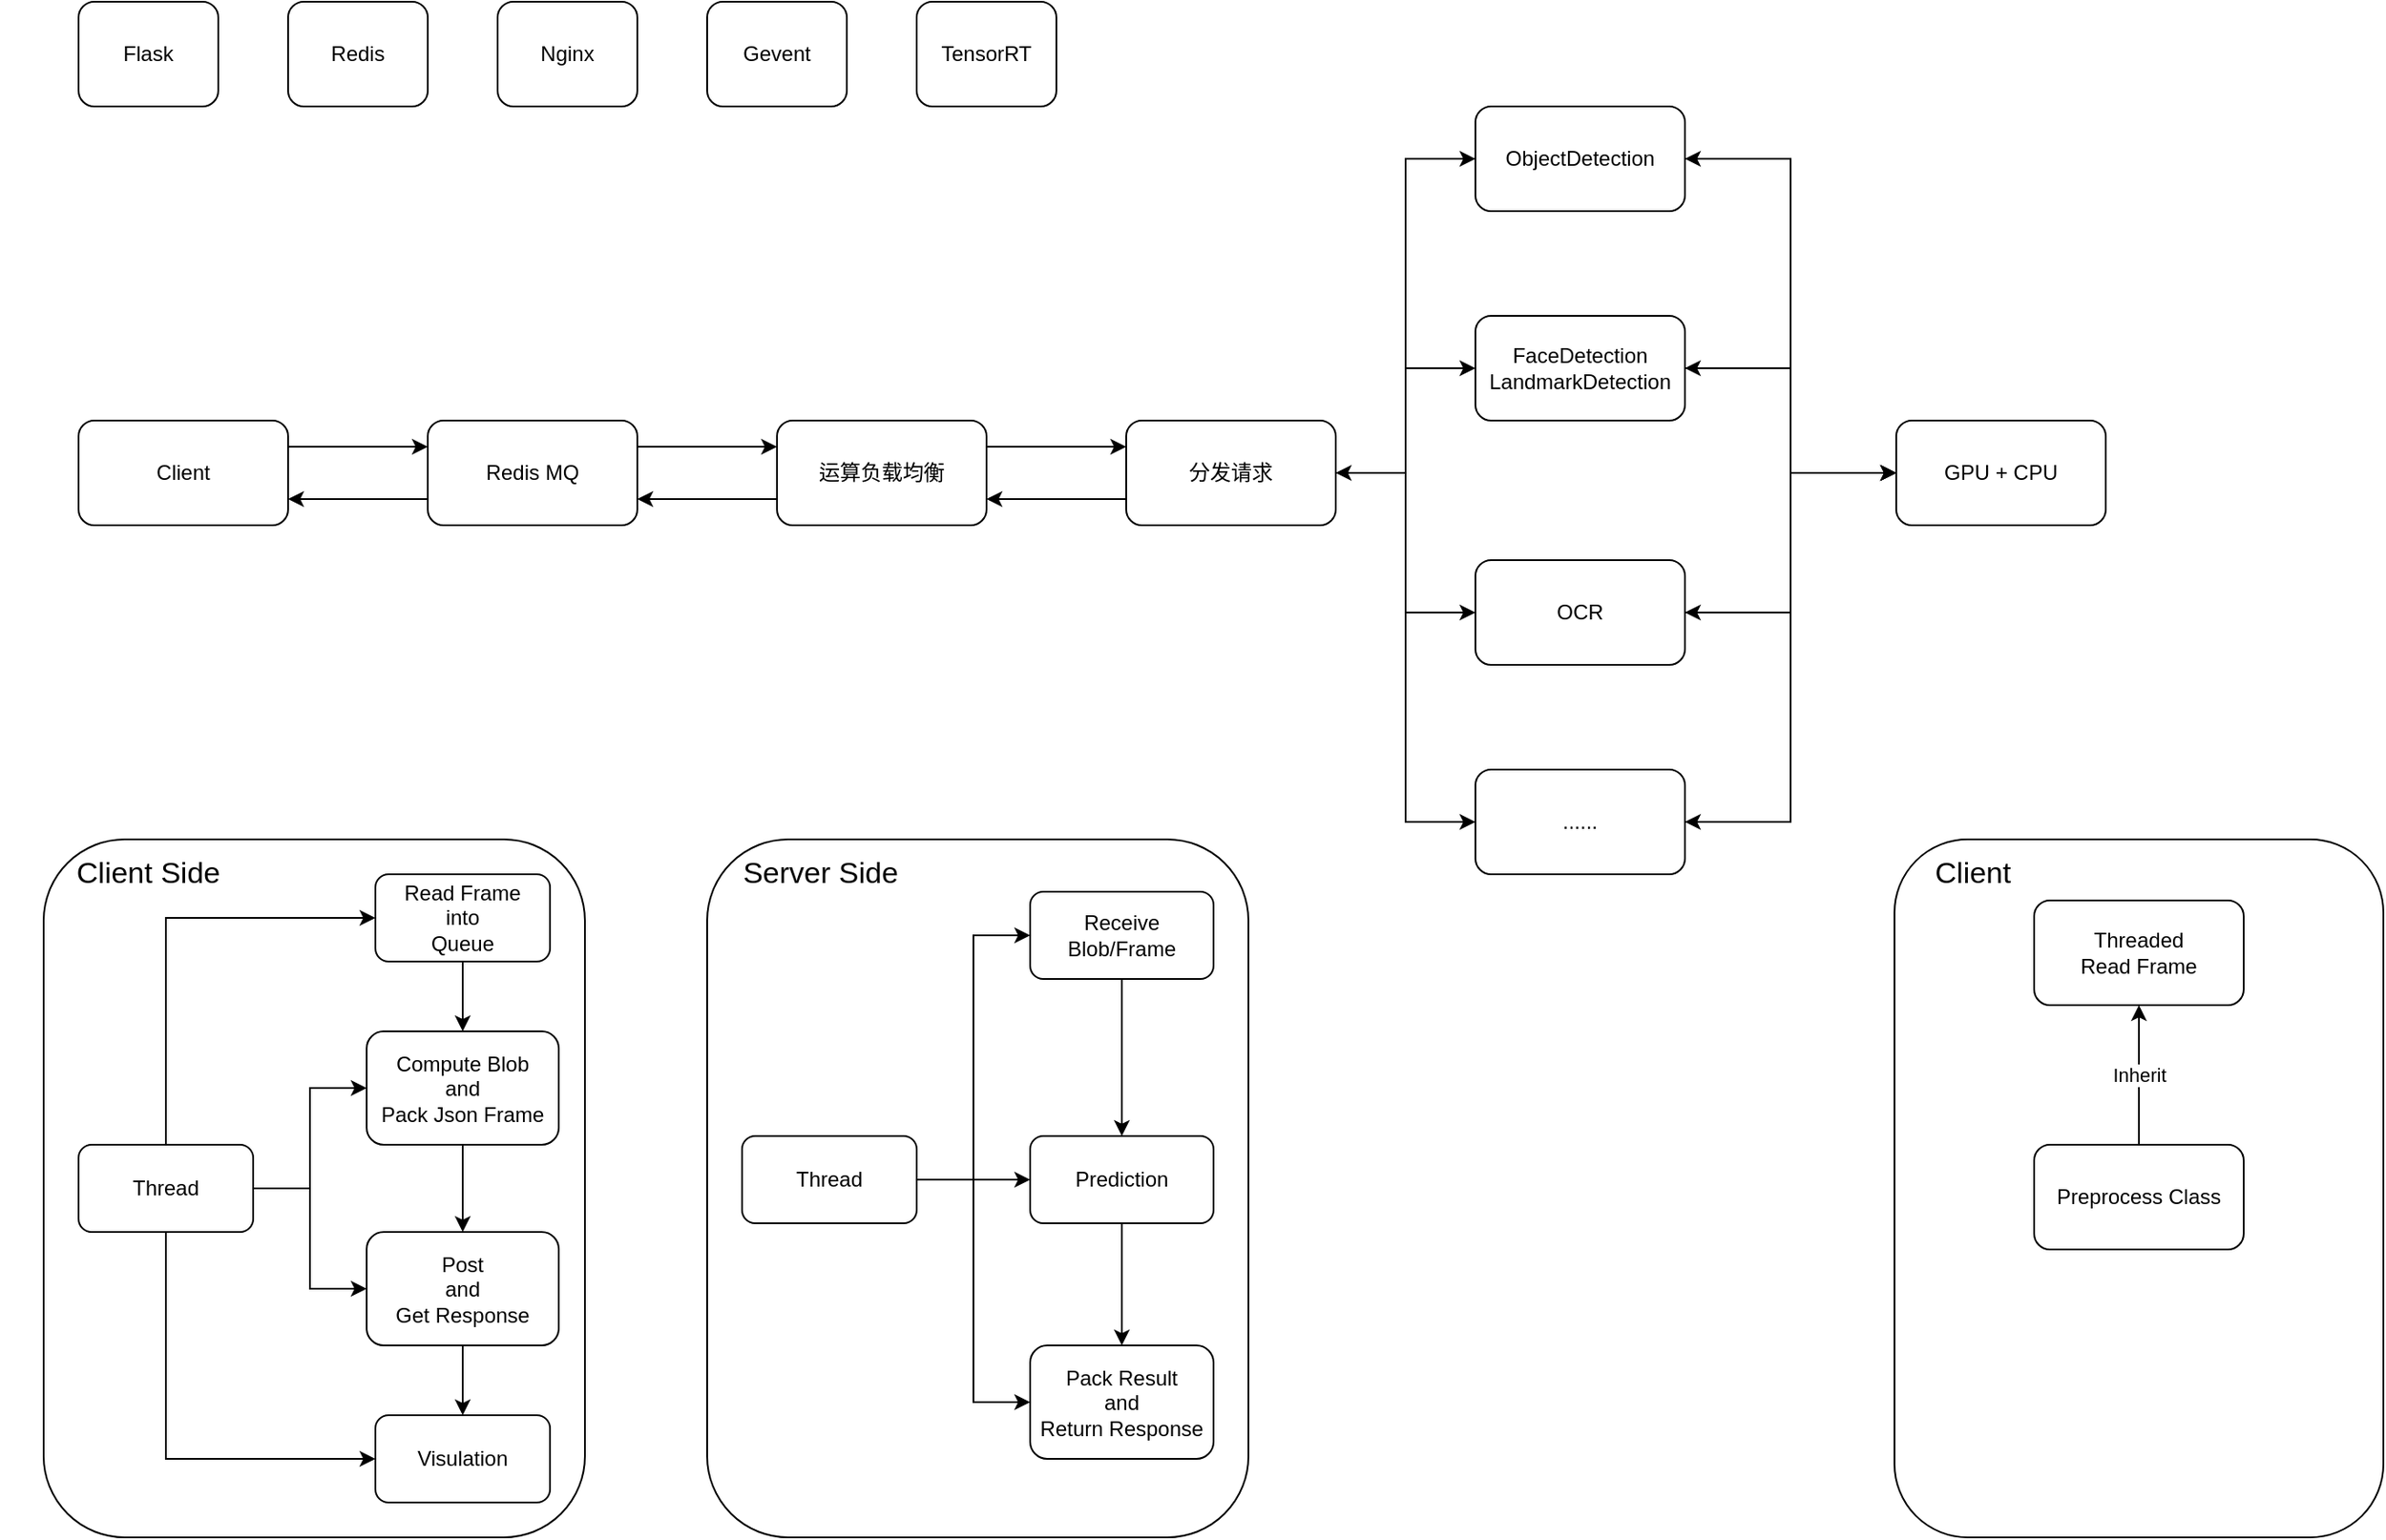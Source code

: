 <mxfile version="14.0.5" type="github">
  <diagram id="7dhG77_Q10vjQAKvfWMw" name="Page-1">
    <mxGraphModel dx="864" dy="564" grid="1" gridSize="10" guides="1" tooltips="1" connect="1" arrows="1" fold="1" page="1" pageScale="1" pageWidth="827" pageHeight="1169" math="0" shadow="0">
      <root>
        <mxCell id="0" />
        <mxCell id="1" parent="0" />
        <mxCell id="WyiyPVkX2-RSNoQSLLox-2" style="edgeStyle=orthogonalEdgeStyle;rounded=0;orthogonalLoop=1;jettySize=auto;html=1;exitX=1;exitY=0.25;exitDx=0;exitDy=0;entryX=0;entryY=0.25;entryDx=0;entryDy=0;" parent="1" source="9NKGEl0jnILZwDAVQmjc-1" target="9NKGEl0jnILZwDAVQmjc-3" edge="1">
          <mxGeometry relative="1" as="geometry" />
        </mxCell>
        <mxCell id="9NKGEl0jnILZwDAVQmjc-1" value="Client" style="rounded=1;whiteSpace=wrap;html=1;" parent="1" vertex="1">
          <mxGeometry x="80" y="280" width="120" height="60" as="geometry" />
        </mxCell>
        <mxCell id="i9eNnEVXPlJ7ctMdqRhR-3" style="edgeStyle=orthogonalEdgeStyle;rounded=0;orthogonalLoop=1;jettySize=auto;html=1;exitX=0;exitY=0.75;exitDx=0;exitDy=0;entryX=1;entryY=0.75;entryDx=0;entryDy=0;" parent="1" source="9NKGEl0jnILZwDAVQmjc-3" target="9NKGEl0jnILZwDAVQmjc-1" edge="1">
          <mxGeometry relative="1" as="geometry" />
        </mxCell>
        <mxCell id="i9eNnEVXPlJ7ctMdqRhR-4" style="edgeStyle=orthogonalEdgeStyle;rounded=0;orthogonalLoop=1;jettySize=auto;html=1;exitX=1;exitY=0.25;exitDx=0;exitDy=0;entryX=0;entryY=0.25;entryDx=0;entryDy=0;" parent="1" source="9NKGEl0jnILZwDAVQmjc-3" target="i9eNnEVXPlJ7ctMdqRhR-1" edge="1">
          <mxGeometry relative="1" as="geometry" />
        </mxCell>
        <mxCell id="9NKGEl0jnILZwDAVQmjc-3" value="Redis MQ" style="rounded=1;whiteSpace=wrap;html=1;" parent="1" vertex="1">
          <mxGeometry x="280" y="280" width="120" height="60" as="geometry" />
        </mxCell>
        <mxCell id="i9eNnEVXPlJ7ctMdqRhR-5" style="edgeStyle=orthogonalEdgeStyle;rounded=0;orthogonalLoop=1;jettySize=auto;html=1;exitX=0;exitY=0.75;exitDx=0;exitDy=0;entryX=1;entryY=0.75;entryDx=0;entryDy=0;" parent="1" source="i9eNnEVXPlJ7ctMdqRhR-1" target="9NKGEl0jnILZwDAVQmjc-3" edge="1">
          <mxGeometry relative="1" as="geometry" />
        </mxCell>
        <mxCell id="Oo6SzhEoN0E3CcnQ-WtD-2" style="edgeStyle=orthogonalEdgeStyle;rounded=0;orthogonalLoop=1;jettySize=auto;html=1;exitX=1;exitY=0.25;exitDx=0;exitDy=0;entryX=0;entryY=0.25;entryDx=0;entryDy=0;" parent="1" source="i9eNnEVXPlJ7ctMdqRhR-1" target="Oo6SzhEoN0E3CcnQ-WtD-1" edge="1">
          <mxGeometry relative="1" as="geometry" />
        </mxCell>
        <mxCell id="i9eNnEVXPlJ7ctMdqRhR-1" value="运算负载均衡" style="rounded=1;whiteSpace=wrap;html=1;" parent="1" vertex="1">
          <mxGeometry x="480" y="280" width="120" height="60" as="geometry" />
        </mxCell>
        <mxCell id="Oo6SzhEoN0E3CcnQ-WtD-21" style="edgeStyle=orthogonalEdgeStyle;rounded=0;orthogonalLoop=1;jettySize=auto;html=1;entryX=1;entryY=0.5;entryDx=0;entryDy=0;" parent="1" source="i9eNnEVXPlJ7ctMdqRhR-6" target="Oo6SzhEoN0E3CcnQ-WtD-4" edge="1">
          <mxGeometry relative="1" as="geometry" />
        </mxCell>
        <mxCell id="Oo6SzhEoN0E3CcnQ-WtD-22" style="edgeStyle=orthogonalEdgeStyle;rounded=0;orthogonalLoop=1;jettySize=auto;html=1;entryX=1;entryY=0.5;entryDx=0;entryDy=0;" parent="1" source="i9eNnEVXPlJ7ctMdqRhR-6" target="Oo6SzhEoN0E3CcnQ-WtD-5" edge="1">
          <mxGeometry relative="1" as="geometry" />
        </mxCell>
        <mxCell id="Oo6SzhEoN0E3CcnQ-WtD-23" style="edgeStyle=orthogonalEdgeStyle;rounded=0;orthogonalLoop=1;jettySize=auto;html=1;entryX=1;entryY=0.5;entryDx=0;entryDy=0;" parent="1" source="i9eNnEVXPlJ7ctMdqRhR-6" target="Oo6SzhEoN0E3CcnQ-WtD-6" edge="1">
          <mxGeometry relative="1" as="geometry" />
        </mxCell>
        <mxCell id="Oo6SzhEoN0E3CcnQ-WtD-24" style="edgeStyle=orthogonalEdgeStyle;rounded=0;orthogonalLoop=1;jettySize=auto;html=1;entryX=1;entryY=0.5;entryDx=0;entryDy=0;" parent="1" source="i9eNnEVXPlJ7ctMdqRhR-6" target="Oo6SzhEoN0E3CcnQ-WtD-7" edge="1">
          <mxGeometry relative="1" as="geometry" />
        </mxCell>
        <mxCell id="i9eNnEVXPlJ7ctMdqRhR-6" value="GPU + CPU" style="rounded=1;whiteSpace=wrap;html=1;" parent="1" vertex="1">
          <mxGeometry x="1121" y="280" width="120" height="60" as="geometry" />
        </mxCell>
        <mxCell id="1QFQKJrHIQteWZRxJTOW-2" value="Flask" style="rounded=1;whiteSpace=wrap;html=1;" parent="1" vertex="1">
          <mxGeometry x="80" y="40" width="80" height="60" as="geometry" />
        </mxCell>
        <mxCell id="1QFQKJrHIQteWZRxJTOW-7" value="Redis" style="rounded=1;whiteSpace=wrap;html=1;" parent="1" vertex="1">
          <mxGeometry x="200" y="40" width="80" height="60" as="geometry" />
        </mxCell>
        <mxCell id="1QFQKJrHIQteWZRxJTOW-8" value="Nginx" style="rounded=1;whiteSpace=wrap;html=1;" parent="1" vertex="1">
          <mxGeometry x="320" y="40" width="80" height="60" as="geometry" />
        </mxCell>
        <mxCell id="1QFQKJrHIQteWZRxJTOW-9" value="Gevent" style="rounded=1;whiteSpace=wrap;html=1;" parent="1" vertex="1">
          <mxGeometry x="440" y="40" width="80" height="60" as="geometry" />
        </mxCell>
        <mxCell id="Oo6SzhEoN0E3CcnQ-WtD-3" style="edgeStyle=orthogonalEdgeStyle;rounded=0;orthogonalLoop=1;jettySize=auto;html=1;exitX=0;exitY=0.75;exitDx=0;exitDy=0;entryX=1;entryY=0.75;entryDx=0;entryDy=0;" parent="1" source="Oo6SzhEoN0E3CcnQ-WtD-1" target="i9eNnEVXPlJ7ctMdqRhR-1" edge="1">
          <mxGeometry relative="1" as="geometry" />
        </mxCell>
        <mxCell id="Oo6SzhEoN0E3CcnQ-WtD-16" style="edgeStyle=orthogonalEdgeStyle;rounded=0;orthogonalLoop=1;jettySize=auto;html=1;entryX=0;entryY=0.5;entryDx=0;entryDy=0;" parent="1" source="Oo6SzhEoN0E3CcnQ-WtD-1" target="Oo6SzhEoN0E3CcnQ-WtD-4" edge="1">
          <mxGeometry relative="1" as="geometry" />
        </mxCell>
        <mxCell id="Oo6SzhEoN0E3CcnQ-WtD-17" style="edgeStyle=orthogonalEdgeStyle;rounded=0;orthogonalLoop=1;jettySize=auto;html=1;entryX=0;entryY=0.5;entryDx=0;entryDy=0;" parent="1" source="Oo6SzhEoN0E3CcnQ-WtD-1" target="Oo6SzhEoN0E3CcnQ-WtD-5" edge="1">
          <mxGeometry relative="1" as="geometry" />
        </mxCell>
        <mxCell id="Oo6SzhEoN0E3CcnQ-WtD-18" style="edgeStyle=orthogonalEdgeStyle;rounded=0;orthogonalLoop=1;jettySize=auto;html=1;entryX=0;entryY=0.5;entryDx=0;entryDy=0;" parent="1" source="Oo6SzhEoN0E3CcnQ-WtD-1" target="Oo6SzhEoN0E3CcnQ-WtD-6" edge="1">
          <mxGeometry relative="1" as="geometry" />
        </mxCell>
        <mxCell id="Oo6SzhEoN0E3CcnQ-WtD-19" style="edgeStyle=orthogonalEdgeStyle;rounded=0;orthogonalLoop=1;jettySize=auto;html=1;entryX=0;entryY=0.5;entryDx=0;entryDy=0;" parent="1" source="Oo6SzhEoN0E3CcnQ-WtD-1" target="Oo6SzhEoN0E3CcnQ-WtD-7" edge="1">
          <mxGeometry relative="1" as="geometry" />
        </mxCell>
        <mxCell id="Oo6SzhEoN0E3CcnQ-WtD-1" value="分发请求" style="rounded=1;whiteSpace=wrap;html=1;" parent="1" vertex="1">
          <mxGeometry x="680" y="280" width="120" height="60" as="geometry" />
        </mxCell>
        <mxCell id="Oo6SzhEoN0E3CcnQ-WtD-12" style="edgeStyle=orthogonalEdgeStyle;rounded=0;orthogonalLoop=1;jettySize=auto;html=1;entryX=0;entryY=0.5;entryDx=0;entryDy=0;" parent="1" source="Oo6SzhEoN0E3CcnQ-WtD-4" target="i9eNnEVXPlJ7ctMdqRhR-6" edge="1">
          <mxGeometry relative="1" as="geometry" />
        </mxCell>
        <mxCell id="Oo6SzhEoN0E3CcnQ-WtD-20" style="edgeStyle=orthogonalEdgeStyle;rounded=0;orthogonalLoop=1;jettySize=auto;html=1;entryX=1;entryY=0.5;entryDx=0;entryDy=0;" parent="1" source="Oo6SzhEoN0E3CcnQ-WtD-4" target="Oo6SzhEoN0E3CcnQ-WtD-1" edge="1">
          <mxGeometry relative="1" as="geometry" />
        </mxCell>
        <mxCell id="Oo6SzhEoN0E3CcnQ-WtD-4" value="ObjectDetection" style="rounded=1;whiteSpace=wrap;html=1;" parent="1" vertex="1">
          <mxGeometry x="880" y="100" width="120" height="60" as="geometry" />
        </mxCell>
        <mxCell id="Oo6SzhEoN0E3CcnQ-WtD-13" style="edgeStyle=orthogonalEdgeStyle;rounded=0;orthogonalLoop=1;jettySize=auto;html=1;" parent="1" source="Oo6SzhEoN0E3CcnQ-WtD-5" target="i9eNnEVXPlJ7ctMdqRhR-6" edge="1">
          <mxGeometry relative="1" as="geometry" />
        </mxCell>
        <mxCell id="Oo6SzhEoN0E3CcnQ-WtD-5" value="FaceDetection&lt;br&gt;LandmarkDetection" style="rounded=1;whiteSpace=wrap;html=1;" parent="1" vertex="1">
          <mxGeometry x="880" y="220" width="120" height="60" as="geometry" />
        </mxCell>
        <mxCell id="Oo6SzhEoN0E3CcnQ-WtD-14" style="edgeStyle=orthogonalEdgeStyle;rounded=0;orthogonalLoop=1;jettySize=auto;html=1;entryX=0;entryY=0.5;entryDx=0;entryDy=0;" parent="1" source="Oo6SzhEoN0E3CcnQ-WtD-6" target="i9eNnEVXPlJ7ctMdqRhR-6" edge="1">
          <mxGeometry relative="1" as="geometry" />
        </mxCell>
        <mxCell id="Oo6SzhEoN0E3CcnQ-WtD-6" value="OCR" style="rounded=1;whiteSpace=wrap;html=1;" parent="1" vertex="1">
          <mxGeometry x="880" y="360" width="120" height="60" as="geometry" />
        </mxCell>
        <mxCell id="Oo6SzhEoN0E3CcnQ-WtD-15" style="edgeStyle=orthogonalEdgeStyle;rounded=0;orthogonalLoop=1;jettySize=auto;html=1;entryX=0;entryY=0.5;entryDx=0;entryDy=0;" parent="1" source="Oo6SzhEoN0E3CcnQ-WtD-7" target="i9eNnEVXPlJ7ctMdqRhR-6" edge="1">
          <mxGeometry relative="1" as="geometry" />
        </mxCell>
        <mxCell id="Oo6SzhEoN0E3CcnQ-WtD-7" value="......" style="rounded=1;whiteSpace=wrap;html=1;" parent="1" vertex="1">
          <mxGeometry x="880" y="480" width="120" height="60" as="geometry" />
        </mxCell>
        <mxCell id="Oo6SzhEoN0E3CcnQ-WtD-10" value="TensorRT" style="rounded=1;whiteSpace=wrap;html=1;" parent="1" vertex="1">
          <mxGeometry x="560" y="40" width="80" height="60" as="geometry" />
        </mxCell>
        <mxCell id="kNVmFIi3BoLwCQZXjS9n-1" value="" style="rounded=1;whiteSpace=wrap;html=1;" parent="1" vertex="1">
          <mxGeometry x="60" y="520" width="310" height="400" as="geometry" />
        </mxCell>
        <mxCell id="kNVmFIi3BoLwCQZXjS9n-4" value="&lt;font style=&quot;font-size: 17px&quot;&gt;Client Side&lt;br&gt;&lt;/font&gt;" style="text;html=1;strokeColor=none;fillColor=none;align=center;verticalAlign=middle;whiteSpace=wrap;rounded=0;" parent="1" vertex="1">
          <mxGeometry x="35" y="520" width="170" height="40" as="geometry" />
        </mxCell>
        <mxCell id="kNVmFIi3BoLwCQZXjS9n-15" style="edgeStyle=orthogonalEdgeStyle;rounded=0;orthogonalLoop=1;jettySize=auto;html=1;entryX=0;entryY=0.5;entryDx=0;entryDy=0;" parent="1" source="kNVmFIi3BoLwCQZXjS9n-6" target="kNVmFIi3BoLwCQZXjS9n-12" edge="1">
          <mxGeometry relative="1" as="geometry">
            <Array as="points">
              <mxPoint x="130" y="565" />
            </Array>
          </mxGeometry>
        </mxCell>
        <mxCell id="kNVmFIi3BoLwCQZXjS9n-23" style="edgeStyle=orthogonalEdgeStyle;rounded=0;orthogonalLoop=1;jettySize=auto;html=1;entryX=0;entryY=0.5;entryDx=0;entryDy=0;" parent="1" source="kNVmFIi3BoLwCQZXjS9n-6" target="kNVmFIi3BoLwCQZXjS9n-22" edge="1">
          <mxGeometry relative="1" as="geometry">
            <Array as="points">
              <mxPoint x="130" y="875" />
            </Array>
          </mxGeometry>
        </mxCell>
        <mxCell id="kNVmFIi3BoLwCQZXjS9n-26" style="edgeStyle=orthogonalEdgeStyle;rounded=0;orthogonalLoop=1;jettySize=auto;html=1;entryX=0;entryY=0.5;entryDx=0;entryDy=0;" parent="1" source="kNVmFIi3BoLwCQZXjS9n-6" target="kNVmFIi3BoLwCQZXjS9n-13" edge="1">
          <mxGeometry relative="1" as="geometry" />
        </mxCell>
        <mxCell id="kNVmFIi3BoLwCQZXjS9n-29" style="edgeStyle=orthogonalEdgeStyle;rounded=0;orthogonalLoop=1;jettySize=auto;html=1;entryX=0;entryY=0.5;entryDx=0;entryDy=0;" parent="1" source="kNVmFIi3BoLwCQZXjS9n-6" target="kNVmFIi3BoLwCQZXjS9n-28" edge="1">
          <mxGeometry relative="1" as="geometry" />
        </mxCell>
        <mxCell id="kNVmFIi3BoLwCQZXjS9n-6" value="Thread" style="rounded=1;whiteSpace=wrap;html=1;" parent="1" vertex="1">
          <mxGeometry x="80" y="695" width="100" height="50" as="geometry" />
        </mxCell>
        <mxCell id="kNVmFIi3BoLwCQZXjS9n-18" style="edgeStyle=orthogonalEdgeStyle;rounded=0;orthogonalLoop=1;jettySize=auto;html=1;entryX=0.5;entryY=0;entryDx=0;entryDy=0;" parent="1" source="kNVmFIi3BoLwCQZXjS9n-12" target="kNVmFIi3BoLwCQZXjS9n-13" edge="1">
          <mxGeometry relative="1" as="geometry" />
        </mxCell>
        <mxCell id="kNVmFIi3BoLwCQZXjS9n-12" value="Read Frame&lt;br&gt;into&lt;br&gt;Queue" style="rounded=1;whiteSpace=wrap;html=1;" parent="1" vertex="1">
          <mxGeometry x="250" y="540" width="100" height="50" as="geometry" />
        </mxCell>
        <mxCell id="kNVmFIi3BoLwCQZXjS9n-30" style="edgeStyle=orthogonalEdgeStyle;rounded=0;orthogonalLoop=1;jettySize=auto;html=1;entryX=0.5;entryY=0;entryDx=0;entryDy=0;" parent="1" source="kNVmFIi3BoLwCQZXjS9n-13" target="kNVmFIi3BoLwCQZXjS9n-28" edge="1">
          <mxGeometry relative="1" as="geometry" />
        </mxCell>
        <mxCell id="kNVmFIi3BoLwCQZXjS9n-13" value="Compute Blob&lt;br&gt;and&lt;br&gt;Pack Json Frame" style="rounded=1;whiteSpace=wrap;html=1;" parent="1" vertex="1">
          <mxGeometry x="245" y="630" width="110" height="65" as="geometry" />
        </mxCell>
        <mxCell id="kNVmFIi3BoLwCQZXjS9n-22" value="Visulation" style="rounded=1;whiteSpace=wrap;html=1;" parent="1" vertex="1">
          <mxGeometry x="250" y="850" width="100" height="50" as="geometry" />
        </mxCell>
        <mxCell id="kNVmFIi3BoLwCQZXjS9n-31" style="edgeStyle=orthogonalEdgeStyle;rounded=0;orthogonalLoop=1;jettySize=auto;html=1;entryX=0.5;entryY=0;entryDx=0;entryDy=0;" parent="1" source="kNVmFIi3BoLwCQZXjS9n-28" target="kNVmFIi3BoLwCQZXjS9n-22" edge="1">
          <mxGeometry relative="1" as="geometry" />
        </mxCell>
        <mxCell id="kNVmFIi3BoLwCQZXjS9n-28" value="Post&lt;br&gt;and&lt;br&gt;Get Response" style="rounded=1;whiteSpace=wrap;html=1;" parent="1" vertex="1">
          <mxGeometry x="245" y="745" width="110" height="65" as="geometry" />
        </mxCell>
        <mxCell id="kNVmFIi3BoLwCQZXjS9n-32" value="" style="rounded=1;whiteSpace=wrap;html=1;" parent="1" vertex="1">
          <mxGeometry x="440" y="520" width="310" height="400" as="geometry" />
        </mxCell>
        <mxCell id="kNVmFIi3BoLwCQZXjS9n-33" value="&lt;font style=&quot;font-size: 17px&quot;&gt;Server Side&lt;br&gt;&lt;/font&gt;" style="text;html=1;strokeColor=none;fillColor=none;align=center;verticalAlign=middle;whiteSpace=wrap;rounded=0;" parent="1" vertex="1">
          <mxGeometry x="450" y="520" width="110" height="40" as="geometry" />
        </mxCell>
        <mxCell id="kNVmFIi3BoLwCQZXjS9n-37" style="edgeStyle=orthogonalEdgeStyle;rounded=0;orthogonalLoop=1;jettySize=auto;html=1;entryX=0;entryY=0.5;entryDx=0;entryDy=0;" parent="1" source="kNVmFIi3BoLwCQZXjS9n-38" target="kNVmFIi3BoLwCQZXjS9n-45" edge="1">
          <mxGeometry relative="1" as="geometry" />
        </mxCell>
        <mxCell id="kNVmFIi3BoLwCQZXjS9n-46" style="edgeStyle=orthogonalEdgeStyle;rounded=0;orthogonalLoop=1;jettySize=auto;html=1;entryX=0;entryY=0.5;entryDx=0;entryDy=0;" parent="1" source="kNVmFIi3BoLwCQZXjS9n-38" target="kNVmFIi3BoLwCQZXjS9n-40" edge="1">
          <mxGeometry relative="1" as="geometry" />
        </mxCell>
        <mxCell id="kNVmFIi3BoLwCQZXjS9n-51" style="edgeStyle=orthogonalEdgeStyle;rounded=0;orthogonalLoop=1;jettySize=auto;html=1;entryX=0;entryY=0.5;entryDx=0;entryDy=0;" parent="1" source="kNVmFIi3BoLwCQZXjS9n-38" target="kNVmFIi3BoLwCQZXjS9n-47" edge="1">
          <mxGeometry relative="1" as="geometry" />
        </mxCell>
        <mxCell id="kNVmFIi3BoLwCQZXjS9n-38" value="Thread" style="rounded=1;whiteSpace=wrap;html=1;" parent="1" vertex="1">
          <mxGeometry x="460" y="690" width="100" height="50" as="geometry" />
        </mxCell>
        <mxCell id="kNVmFIi3BoLwCQZXjS9n-48" style="edgeStyle=orthogonalEdgeStyle;rounded=0;orthogonalLoop=1;jettySize=auto;html=1;entryX=0.5;entryY=0;entryDx=0;entryDy=0;" parent="1" source="kNVmFIi3BoLwCQZXjS9n-40" target="kNVmFIi3BoLwCQZXjS9n-47" edge="1">
          <mxGeometry relative="1" as="geometry" />
        </mxCell>
        <mxCell id="kNVmFIi3BoLwCQZXjS9n-40" value="Receive Blob/Frame" style="rounded=1;whiteSpace=wrap;html=1;" parent="1" vertex="1">
          <mxGeometry x="625" y="550" width="105" height="50" as="geometry" />
        </mxCell>
        <mxCell id="kNVmFIi3BoLwCQZXjS9n-45" value="Pack Result&lt;br&gt;and&lt;br&gt;Return Response" style="rounded=1;whiteSpace=wrap;html=1;" parent="1" vertex="1">
          <mxGeometry x="625" y="810" width="105" height="65" as="geometry" />
        </mxCell>
        <mxCell id="kNVmFIi3BoLwCQZXjS9n-50" style="edgeStyle=orthogonalEdgeStyle;rounded=0;orthogonalLoop=1;jettySize=auto;html=1;entryX=0.5;entryY=0;entryDx=0;entryDy=0;" parent="1" source="kNVmFIi3BoLwCQZXjS9n-47" target="kNVmFIi3BoLwCQZXjS9n-45" edge="1">
          <mxGeometry relative="1" as="geometry" />
        </mxCell>
        <mxCell id="kNVmFIi3BoLwCQZXjS9n-47" value="Prediction" style="rounded=1;whiteSpace=wrap;html=1;" parent="1" vertex="1">
          <mxGeometry x="625" y="690" width="105" height="50" as="geometry" />
        </mxCell>
        <mxCell id="QiKK5mnKe8_MFQ2hnqFY-2" value="" style="rounded=1;whiteSpace=wrap;html=1;" vertex="1" parent="1">
          <mxGeometry x="1120" y="520" width="280" height="400" as="geometry" />
        </mxCell>
        <mxCell id="QiKK5mnKe8_MFQ2hnqFY-4" value="&lt;font style=&quot;font-size: 17px&quot;&gt;Client&lt;/font&gt;" style="text;html=1;strokeColor=none;fillColor=none;align=center;verticalAlign=middle;whiteSpace=wrap;rounded=0;" vertex="1" parent="1">
          <mxGeometry x="1120" y="520" width="90" height="40" as="geometry" />
        </mxCell>
        <mxCell id="QiKK5mnKe8_MFQ2hnqFY-5" value="Threaded &lt;br&gt;Read Frame" style="rounded=1;whiteSpace=wrap;html=1;" vertex="1" parent="1">
          <mxGeometry x="1200" y="555" width="120" height="60" as="geometry" />
        </mxCell>
        <mxCell id="QiKK5mnKe8_MFQ2hnqFY-6" value="Preprocess Class" style="whiteSpace=wrap;html=1;rounded=1;" vertex="1" parent="1">
          <mxGeometry x="1200" y="695" width="120" height="60" as="geometry" />
        </mxCell>
        <mxCell id="QiKK5mnKe8_MFQ2hnqFY-9" value="" style="endArrow=classic;html=1;entryX=0.5;entryY=1;entryDx=0;entryDy=0;" edge="1" parent="1" source="QiKK5mnKe8_MFQ2hnqFY-6" target="QiKK5mnKe8_MFQ2hnqFY-5">
          <mxGeometry relative="1" as="geometry">
            <mxPoint x="1250" y="700" as="sourcePoint" />
            <mxPoint x="1410" y="700" as="targetPoint" />
          </mxGeometry>
        </mxCell>
        <mxCell id="QiKK5mnKe8_MFQ2hnqFY-10" value="Inherit" style="edgeLabel;resizable=0;html=1;align=center;verticalAlign=middle;" connectable="0" vertex="1" parent="QiKK5mnKe8_MFQ2hnqFY-9">
          <mxGeometry relative="1" as="geometry" />
        </mxCell>
      </root>
    </mxGraphModel>
  </diagram>
</mxfile>
